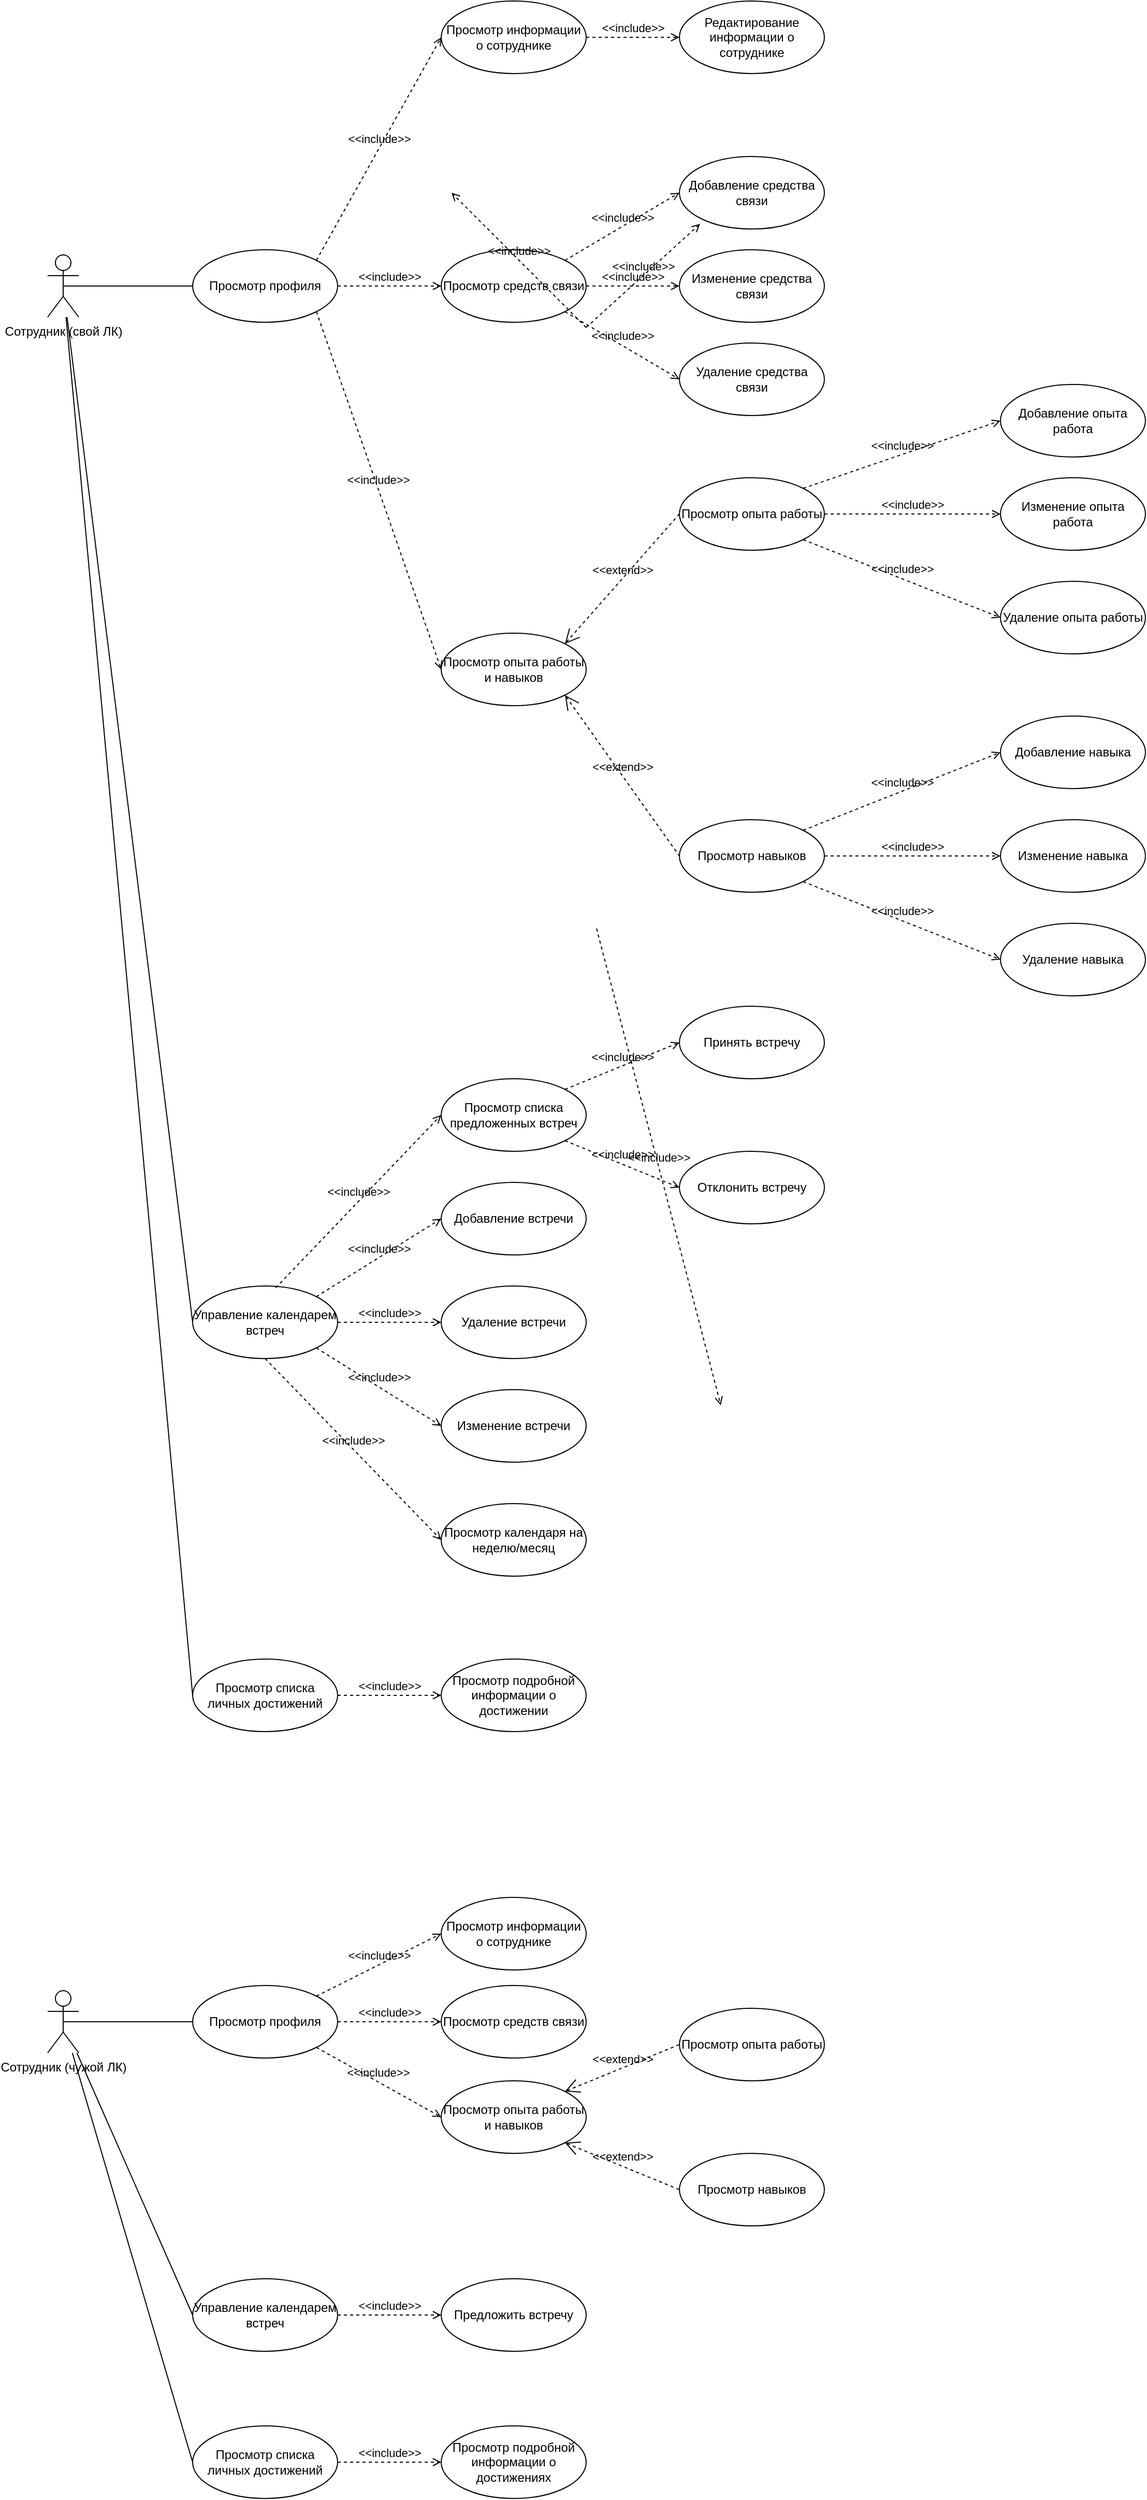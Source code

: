<mxfile>
    <diagram name="Страница — 1" id="6D_wEND17thWg54xiyXQ">
        <mxGraphModel dx="1029" dy="816" grid="1" gridSize="10" guides="1" tooltips="1" connect="1" arrows="1" fold="1" page="1" pageScale="1" pageWidth="827" pageHeight="1169" math="0" shadow="0">
            <root>
                <mxCell id="0"/>
                <mxCell id="1" parent="0"/>
                <mxCell id="50" style="edgeStyle=none;html=1;entryX=0;entryY=0.5;entryDx=0;entryDy=0;endArrow=none;endFill=0;" edge="1" parent="1" source="sTOlMVgeT1HYII_DFmIz-1" target="sTOlMVgeT1HYII_DFmIz-27">
                    <mxGeometry relative="1" as="geometry"/>
                </mxCell>
                <mxCell id="51" style="edgeStyle=none;html=1;entryX=0;entryY=0.5;entryDx=0;entryDy=0;endArrow=none;endFill=0;" edge="1" parent="1" source="sTOlMVgeT1HYII_DFmIz-1" target="sTOlMVgeT1HYII_DFmIz-36">
                    <mxGeometry relative="1" as="geometry"/>
                </mxCell>
                <mxCell id="sTOlMVgeT1HYII_DFmIz-1" value="Сотрудник (свой ЛК)" style="shape=umlActor;html=1;verticalLabelPosition=bottom;verticalAlign=top;align=center;" parent="1" vertex="1">
                    <mxGeometry x="50" y="315" width="30" height="60" as="geometry"/>
                </mxCell>
                <mxCell id="sTOlMVgeT1HYII_DFmIz-3" value="Просмотр профиля" style="ellipse;whiteSpace=wrap;html=1;" parent="1" vertex="1">
                    <mxGeometry x="190" y="310" width="140" height="70" as="geometry"/>
                </mxCell>
                <mxCell id="sTOlMVgeT1HYII_DFmIz-9" value="Просмотр информации о сотруднике" style="ellipse;whiteSpace=wrap;html=1;" parent="1" vertex="1">
                    <mxGeometry x="430" y="70" width="140" height="70" as="geometry"/>
                </mxCell>
                <mxCell id="sTOlMVgeT1HYII_DFmIz-10" value="&amp;lt;&amp;lt;include&amp;gt;&amp;gt;" style="edgeStyle=none;html=1;endArrow=open;verticalAlign=bottom;dashed=1;labelBackgroundColor=none;rounded=0;exitX=1;exitY=0;exitDx=0;exitDy=0;entryX=0;entryY=0.5;entryDx=0;entryDy=0;" parent="1" source="sTOlMVgeT1HYII_DFmIz-3" target="sTOlMVgeT1HYII_DFmIz-9" edge="1">
                    <mxGeometry width="160" relative="1" as="geometry">
                        <mxPoint x="330" y="580" as="sourcePoint"/>
                        <mxPoint x="490" y="580" as="targetPoint"/>
                    </mxGeometry>
                </mxCell>
                <mxCell id="sTOlMVgeT1HYII_DFmIz-18" value="Просмотр&amp;nbsp;средств связи" style="ellipse;whiteSpace=wrap;html=1;" parent="1" vertex="1">
                    <mxGeometry x="430" y="310" width="140" height="70" as="geometry"/>
                </mxCell>
                <mxCell id="sTOlMVgeT1HYII_DFmIz-19" value="&amp;lt;&amp;lt;include&amp;gt;&amp;gt;" style="edgeStyle=none;html=1;endArrow=open;verticalAlign=bottom;dashed=1;labelBackgroundColor=none;rounded=0;exitX=1;exitY=0.5;exitDx=0;exitDy=0;entryX=0;entryY=0.5;entryDx=0;entryDy=0;" parent="1" source="sTOlMVgeT1HYII_DFmIz-3" target="sTOlMVgeT1HYII_DFmIz-18" edge="1">
                    <mxGeometry width="160" relative="1" as="geometry">
                        <mxPoint x="340" y="185" as="sourcePoint"/>
                        <mxPoint x="500" y="425" as="targetPoint"/>
                    </mxGeometry>
                </mxCell>
                <mxCell id="sTOlMVgeT1HYII_DFmIz-27" value="Управление календарем встреч" style="ellipse;whiteSpace=wrap;html=1;" parent="1" vertex="1">
                    <mxGeometry x="190" y="1310" width="140" height="70" as="geometry"/>
                </mxCell>
                <mxCell id="sTOlMVgeT1HYII_DFmIz-28" value="Изменение встречи" style="ellipse;whiteSpace=wrap;html=1;" parent="1" vertex="1">
                    <mxGeometry x="430" y="1410" width="140" height="70" as="geometry"/>
                </mxCell>
                <mxCell id="sTOlMVgeT1HYII_DFmIz-29" value="Удаление встречи" style="ellipse;whiteSpace=wrap;html=1;" parent="1" vertex="1">
                    <mxGeometry x="430" y="1310" width="140" height="70" as="geometry"/>
                </mxCell>
                <mxCell id="sTOlMVgeT1HYII_DFmIz-30" value="Добавление встречи" style="ellipse;whiteSpace=wrap;html=1;" parent="1" vertex="1">
                    <mxGeometry x="430" y="1210" width="140" height="70" as="geometry"/>
                </mxCell>
                <mxCell id="sTOlMVgeT1HYII_DFmIz-31" value="Просмотр календаря на неделю/месяц" style="ellipse;whiteSpace=wrap;html=1;" parent="1" vertex="1">
                    <mxGeometry x="430" y="1520" width="140" height="70" as="geometry"/>
                </mxCell>
                <mxCell id="sTOlMVgeT1HYII_DFmIz-32" value="&amp;lt;&amp;lt;include&amp;gt;&amp;gt;" style="edgeStyle=none;html=1;endArrow=open;verticalAlign=bottom;dashed=1;labelBackgroundColor=none;rounded=0;exitX=1;exitY=0;exitDx=0;exitDy=0;entryX=0;entryY=0.5;entryDx=0;entryDy=0;" parent="1" source="sTOlMVgeT1HYII_DFmIz-27" target="sTOlMVgeT1HYII_DFmIz-30" edge="1">
                    <mxGeometry width="160" relative="1" as="geometry">
                        <mxPoint x="330" y="935" as="sourcePoint"/>
                        <mxPoint x="450" y="975" as="targetPoint"/>
                    </mxGeometry>
                </mxCell>
                <mxCell id="sTOlMVgeT1HYII_DFmIz-33" value="&amp;lt;&amp;lt;include&amp;gt;&amp;gt;" style="edgeStyle=none;html=1;endArrow=open;verticalAlign=bottom;dashed=1;labelBackgroundColor=none;rounded=0;exitX=1;exitY=0.5;exitDx=0;exitDy=0;entryX=0;entryY=0.5;entryDx=0;entryDy=0;" parent="1" source="sTOlMVgeT1HYII_DFmIz-27" target="sTOlMVgeT1HYII_DFmIz-29" edge="1">
                    <mxGeometry width="160" relative="1" as="geometry">
                        <mxPoint x="330" y="1225" as="sourcePoint"/>
                        <mxPoint x="450" y="1075" as="targetPoint"/>
                    </mxGeometry>
                </mxCell>
                <mxCell id="sTOlMVgeT1HYII_DFmIz-34" value="&amp;lt;&amp;lt;include&amp;gt;&amp;gt;" style="edgeStyle=none;html=1;endArrow=open;verticalAlign=bottom;dashed=1;labelBackgroundColor=none;rounded=0;exitX=1;exitY=1;exitDx=0;exitDy=0;entryX=0;entryY=0.5;entryDx=0;entryDy=0;" parent="1" source="sTOlMVgeT1HYII_DFmIz-27" target="sTOlMVgeT1HYII_DFmIz-28" edge="1">
                    <mxGeometry width="160" relative="1" as="geometry">
                        <mxPoint x="340" y="1235" as="sourcePoint"/>
                        <mxPoint x="460" y="1085" as="targetPoint"/>
                    </mxGeometry>
                </mxCell>
                <mxCell id="sTOlMVgeT1HYII_DFmIz-35" value="&amp;lt;&amp;lt;include&amp;gt;&amp;gt;" style="edgeStyle=none;html=1;endArrow=open;verticalAlign=bottom;dashed=1;labelBackgroundColor=none;rounded=0;entryX=0;entryY=0.5;entryDx=0;entryDy=0;exitX=0.5;exitY=1;exitDx=0;exitDy=0;" parent="1" source="sTOlMVgeT1HYII_DFmIz-27" target="sTOlMVgeT1HYII_DFmIz-31" edge="1">
                    <mxGeometry width="160" relative="1" as="geometry">
                        <mxPoint x="260" y="1220" as="sourcePoint"/>
                        <mxPoint x="470" y="1095" as="targetPoint"/>
                    </mxGeometry>
                </mxCell>
                <mxCell id="sTOlMVgeT1HYII_DFmIz-36" value="Просмотр списка личных достижений" style="ellipse;whiteSpace=wrap;html=1;" parent="1" vertex="1">
                    <mxGeometry x="190" y="1670" width="140" height="70" as="geometry"/>
                </mxCell>
                <mxCell id="sTOlMVgeT1HYII_DFmIz-37" value="Просмотр подробной информации о достижении" style="ellipse;whiteSpace=wrap;html=1;" parent="1" vertex="1">
                    <mxGeometry x="430" y="1670" width="140" height="70" as="geometry"/>
                </mxCell>
                <mxCell id="sTOlMVgeT1HYII_DFmIz-40" value="&amp;lt;&amp;lt;include&amp;gt;&amp;gt;" style="edgeStyle=none;html=1;endArrow=open;verticalAlign=bottom;dashed=1;labelBackgroundColor=none;rounded=0;exitX=1;exitY=0.5;exitDx=0;exitDy=0;entryX=0;entryY=0.5;entryDx=0;entryDy=0;" parent="1" source="sTOlMVgeT1HYII_DFmIz-36" target="sTOlMVgeT1HYII_DFmIz-37" edge="1">
                    <mxGeometry width="160" relative="1" as="geometry">
                        <mxPoint x="340" y="1365" as="sourcePoint"/>
                        <mxPoint x="410" y="1650" as="targetPoint"/>
                    </mxGeometry>
                </mxCell>
                <mxCell id="sTOlMVgeT1HYII_DFmIz-48" value="&amp;lt;&amp;lt;include&amp;gt;&amp;gt;" style="edgeStyle=none;html=1;endArrow=open;verticalAlign=bottom;dashed=1;labelBackgroundColor=none;rounded=0;exitX=1;exitY=0.5;exitDx=0;exitDy=0;entryX=0;entryY=0.5;entryDx=0;entryDy=0;" parent="1" target="sTOlMVgeT1HYII_DFmIz-47" edge="1">
                    <mxGeometry x="-0.007" width="160" relative="1" as="geometry">
                        <mxPoint x="570.0" y="385" as="sourcePoint"/>
                        <mxPoint x="440" y="255" as="targetPoint"/>
                        <mxPoint as="offset"/>
                    </mxGeometry>
                </mxCell>
                <mxCell id="sTOlMVgeT1HYII_DFmIz-49" value="&amp;lt;&amp;lt;include&amp;gt;&amp;gt;" style="edgeStyle=none;html=1;endArrow=open;verticalAlign=bottom;dashed=1;labelBackgroundColor=none;rounded=0;exitX=1;exitY=0.5;exitDx=0;exitDy=0;entryX=0;entryY=0.5;entryDx=0;entryDy=0;" parent="1" target="sTOlMVgeT1HYII_DFmIz-46" edge="1">
                    <mxGeometry x="-0.007" width="160" relative="1" as="geometry">
                        <mxPoint x="570.0" y="385" as="sourcePoint"/>
                        <mxPoint x="680" y="285" as="targetPoint"/>
                        <mxPoint as="offset"/>
                    </mxGeometry>
                </mxCell>
                <mxCell id="sTOlMVgeT1HYII_DFmIz-69" value="&amp;lt;&amp;lt;include&amp;gt;&amp;gt;" style="edgeStyle=none;html=1;endArrow=open;verticalAlign=bottom;dashed=1;labelBackgroundColor=none;rounded=0;exitX=1;exitY=0.5;exitDx=0;exitDy=0;entryX=0;entryY=0.5;entryDx=0;entryDy=0;" parent="1" source="sTOlMVgeT1HYII_DFmIz-65" edge="1">
                    <mxGeometry width="160" relative="1" as="geometry">
                        <mxPoint x="580" y="965" as="sourcePoint"/>
                        <mxPoint x="700" y="1425.0" as="targetPoint"/>
                    </mxGeometry>
                </mxCell>
                <mxCell id="sTOlMVgeT1HYII_DFmIz-71" value="" style="edgeStyle=none;html=1;endArrow=none;verticalAlign=bottom;rounded=0;exitX=0.5;exitY=0.5;exitDx=0;exitDy=0;exitPerimeter=0;entryX=0;entryY=0.5;entryDx=0;entryDy=0;" parent="1" source="sTOlMVgeT1HYII_DFmIz-1" target="sTOlMVgeT1HYII_DFmIz-3" edge="1">
                    <mxGeometry width="160" relative="1" as="geometry">
                        <mxPoint x="530" y="640" as="sourcePoint"/>
                        <mxPoint x="690" y="640" as="targetPoint"/>
                    </mxGeometry>
                </mxCell>
                <mxCell id="14" value="&amp;lt;&amp;lt;include&amp;gt;&amp;gt;" style="html=1;verticalAlign=bottom;labelBackgroundColor=none;endArrow=open;endFill=0;dashed=1;exitX=1;exitY=0;exitDx=0;exitDy=0;entryX=0;entryY=0.5;entryDx=0;entryDy=0;" edge="1" parent="1" source="sTOlMVgeT1HYII_DFmIz-18" target="15">
                    <mxGeometry width="160" relative="1" as="geometry">
                        <mxPoint x="600" y="564.5" as="sourcePoint"/>
                        <mxPoint x="650" y="590" as="targetPoint"/>
                    </mxGeometry>
                </mxCell>
                <mxCell id="15" value="Добавление средства связи" style="ellipse;whiteSpace=wrap;html=1;" vertex="1" parent="1">
                    <mxGeometry x="660" y="220" width="140" height="70" as="geometry"/>
                </mxCell>
                <mxCell id="16" value="&amp;lt;&amp;lt;include&amp;gt;&amp;gt;" style="html=1;verticalAlign=bottom;labelBackgroundColor=none;endArrow=open;endFill=0;dashed=1;exitX=1;exitY=0.5;exitDx=0;exitDy=0;entryX=0;entryY=0.5;entryDx=0;entryDy=0;" edge="1" parent="1" source="sTOlMVgeT1HYII_DFmIz-18" target="17">
                    <mxGeometry width="160" relative="1" as="geometry">
                        <mxPoint x="570" y="640" as="sourcePoint"/>
                        <mxPoint x="670" y="635" as="targetPoint"/>
                    </mxGeometry>
                </mxCell>
                <mxCell id="17" value="Изменение средства связи" style="ellipse;whiteSpace=wrap;html=1;" vertex="1" parent="1">
                    <mxGeometry x="660" y="310" width="140" height="70" as="geometry"/>
                </mxCell>
                <mxCell id="19" value="Удаление средства связи" style="ellipse;whiteSpace=wrap;html=1;" vertex="1" parent="1">
                    <mxGeometry x="660" y="400" width="140" height="70" as="geometry"/>
                </mxCell>
                <mxCell id="20" value="&amp;lt;&amp;lt;include&amp;gt;&amp;gt;" style="html=1;verticalAlign=bottom;labelBackgroundColor=none;endArrow=open;endFill=0;dashed=1;exitX=1;exitY=1;exitDx=0;exitDy=0;entryX=0;entryY=0.5;entryDx=0;entryDy=0;" edge="1" parent="1" source="sTOlMVgeT1HYII_DFmIz-18" target="19">
                    <mxGeometry width="160" relative="1" as="geometry">
                        <mxPoint x="585" y="690" as="sourcePoint"/>
                        <mxPoint x="685" y="690" as="targetPoint"/>
                    </mxGeometry>
                </mxCell>
                <mxCell id="21" value="Просмотр опыта работы и навыков&lt;br&gt;" style="ellipse;whiteSpace=wrap;html=1;" vertex="1" parent="1">
                    <mxGeometry x="430" y="680" width="140" height="70" as="geometry"/>
                </mxCell>
                <mxCell id="22" value="&amp;lt;&amp;lt;include&amp;gt;&amp;gt;" style="edgeStyle=none;html=1;endArrow=open;verticalAlign=bottom;dashed=1;labelBackgroundColor=none;rounded=0;entryX=0;entryY=0.5;entryDx=0;entryDy=0;exitX=1;exitY=1;exitDx=0;exitDy=0;" edge="1" parent="1" target="21" source="sTOlMVgeT1HYII_DFmIz-3">
                    <mxGeometry x="-0.007" width="160" relative="1" as="geometry">
                        <mxPoint x="260" y="880" as="sourcePoint"/>
                        <mxPoint x="427" y="745" as="targetPoint"/>
                        <mxPoint as="offset"/>
                    </mxGeometry>
                </mxCell>
                <mxCell id="25" value="&amp;lt;&amp;lt;include&amp;gt;&amp;gt;" style="html=1;verticalAlign=bottom;labelBackgroundColor=none;endArrow=open;endFill=0;dashed=1;exitX=1;exitY=0.5;exitDx=0;exitDy=0;entryX=0;entryY=0.5;entryDx=0;entryDy=0;" edge="1" parent="1" target="26" source="sTOlMVgeT1HYII_DFmIz-9">
                    <mxGeometry width="160" relative="1" as="geometry">
                        <mxPoint x="550.0" y="95" as="sourcePoint"/>
                        <mxPoint x="660" y="435" as="targetPoint"/>
                    </mxGeometry>
                </mxCell>
                <mxCell id="26" value="Редактирование информации о сотруднике" style="ellipse;whiteSpace=wrap;html=1;" vertex="1" parent="1">
                    <mxGeometry x="660" y="70" width="140" height="70" as="geometry"/>
                </mxCell>
                <mxCell id="29" value="&amp;lt;&amp;lt;extend&amp;gt;&amp;gt;" style="edgeStyle=none;html=1;startArrow=open;endArrow=none;startSize=12;verticalAlign=bottom;dashed=1;labelBackgroundColor=none;exitX=1;exitY=0;exitDx=0;exitDy=0;entryX=0;entryY=0.5;entryDx=0;entryDy=0;" edge="1" parent="1" source="21" target="31">
                    <mxGeometry width="160" relative="1" as="geometry">
                        <mxPoint x="540" y="430" as="sourcePoint"/>
                        <mxPoint x="710" y="475" as="targetPoint"/>
                    </mxGeometry>
                </mxCell>
                <mxCell id="30" value="&amp;lt;&amp;lt;extend&amp;gt;&amp;gt;" style="edgeStyle=none;html=1;startArrow=open;endArrow=none;startSize=12;verticalAlign=bottom;dashed=1;labelBackgroundColor=none;exitX=1;exitY=1;exitDx=0;exitDy=0;entryX=0;entryY=0.5;entryDx=0;entryDy=0;" edge="1" parent="1" source="21" target="32">
                    <mxGeometry width="160" relative="1" as="geometry">
                        <mxPoint x="550" y="520" as="sourcePoint"/>
                        <mxPoint x="710" y="560" as="targetPoint"/>
                    </mxGeometry>
                </mxCell>
                <mxCell id="31" value="Просмотр опыта работы" style="ellipse;whiteSpace=wrap;html=1;" vertex="1" parent="1">
                    <mxGeometry x="660" y="530" width="140" height="70" as="geometry"/>
                </mxCell>
                <mxCell id="32" value="Просмотр навыков" style="ellipse;whiteSpace=wrap;html=1;" vertex="1" parent="1">
                    <mxGeometry x="660" y="860" width="140" height="70" as="geometry"/>
                </mxCell>
                <mxCell id="33" value="Добавление опыта работа" style="ellipse;whiteSpace=wrap;html=1;" vertex="1" parent="1">
                    <mxGeometry x="970" y="440" width="140" height="70" as="geometry"/>
                </mxCell>
                <mxCell id="34" value="Изменение опыта работа" style="ellipse;whiteSpace=wrap;html=1;" vertex="1" parent="1">
                    <mxGeometry x="970" y="530" width="140" height="70" as="geometry"/>
                </mxCell>
                <mxCell id="35" value="Удаление опыта работы" style="ellipse;whiteSpace=wrap;html=1;" vertex="1" parent="1">
                    <mxGeometry x="970" y="630" width="140" height="70" as="geometry"/>
                </mxCell>
                <mxCell id="36" value="&amp;lt;&amp;lt;include&amp;gt;&amp;gt;" style="html=1;verticalAlign=bottom;labelBackgroundColor=none;endArrow=open;endFill=0;dashed=1;exitX=1;exitY=1;exitDx=0;exitDy=0;entryX=0;entryY=0.5;entryDx=0;entryDy=0;" edge="1" parent="1" source="31" target="35">
                    <mxGeometry width="160" relative="1" as="geometry">
                        <mxPoint x="799.999" y="479.536" as="sourcePoint"/>
                        <mxPoint x="910.08" y="550" as="targetPoint"/>
                    </mxGeometry>
                </mxCell>
                <mxCell id="37" value="&amp;lt;&amp;lt;include&amp;gt;&amp;gt;" style="html=1;verticalAlign=bottom;labelBackgroundColor=none;endArrow=open;endFill=0;dashed=1;exitX=1;exitY=0.5;exitDx=0;exitDy=0;entryX=0;entryY=0.5;entryDx=0;entryDy=0;" edge="1" parent="1" source="31" target="34">
                    <mxGeometry width="160" relative="1" as="geometry">
                        <mxPoint x="800" y="410" as="sourcePoint"/>
                        <mxPoint x="870" y="490.0" as="targetPoint"/>
                    </mxGeometry>
                </mxCell>
                <mxCell id="38" value="&amp;lt;&amp;lt;include&amp;gt;&amp;gt;" style="html=1;verticalAlign=bottom;labelBackgroundColor=none;endArrow=open;endFill=0;dashed=1;exitX=1;exitY=0;exitDx=0;exitDy=0;entryX=0;entryY=0.5;entryDx=0;entryDy=0;" edge="1" parent="1" source="31" target="33">
                    <mxGeometry width="160" relative="1" as="geometry">
                        <mxPoint x="800" y="405" as="sourcePoint"/>
                        <mxPoint x="870" y="390" as="targetPoint"/>
                    </mxGeometry>
                </mxCell>
                <mxCell id="39" value="Добавление навыка" style="ellipse;whiteSpace=wrap;html=1;" vertex="1" parent="1">
                    <mxGeometry x="970" y="760" width="140" height="70" as="geometry"/>
                </mxCell>
                <mxCell id="40" value="Изменение навыка" style="ellipse;whiteSpace=wrap;html=1;" vertex="1" parent="1">
                    <mxGeometry x="970" y="860" width="140" height="70" as="geometry"/>
                </mxCell>
                <mxCell id="41" value="Удаление навыка" style="ellipse;whiteSpace=wrap;html=1;" vertex="1" parent="1">
                    <mxGeometry x="970" y="960" width="140" height="70" as="geometry"/>
                </mxCell>
                <mxCell id="45" value="&amp;lt;&amp;lt;include&amp;gt;&amp;gt;" style="html=1;verticalAlign=bottom;labelBackgroundColor=none;endArrow=open;endFill=0;dashed=1;exitX=1;exitY=1;exitDx=0;exitDy=0;entryX=0;entryY=0.5;entryDx=0;entryDy=0;" edge="1" parent="1" source="32" target="41">
                    <mxGeometry width="160" relative="1" as="geometry">
                        <mxPoint x="719.997" y="889.999" as="sourcePoint"/>
                        <mxPoint x="910.5" y="965.25" as="targetPoint"/>
                    </mxGeometry>
                </mxCell>
                <mxCell id="46" value="&amp;lt;&amp;lt;include&amp;gt;&amp;gt;" style="html=1;verticalAlign=bottom;labelBackgroundColor=none;endArrow=open;endFill=0;dashed=1;exitX=1;exitY=0;exitDx=0;exitDy=0;entryX=0;entryY=0.5;entryDx=0;entryDy=0;" edge="1" parent="1" source="32" target="39">
                    <mxGeometry width="160" relative="1" as="geometry">
                        <mxPoint x="789.997" y="699.999" as="sourcePoint"/>
                        <mxPoint x="980.5" y="775.25" as="targetPoint"/>
                    </mxGeometry>
                </mxCell>
                <mxCell id="47" value="&amp;lt;&amp;lt;include&amp;gt;&amp;gt;" style="html=1;verticalAlign=bottom;labelBackgroundColor=none;endArrow=open;endFill=0;dashed=1;exitX=1;exitY=0.5;exitDx=0;exitDy=0;entryX=0;entryY=0.5;entryDx=0;entryDy=0;" edge="1" parent="1" source="32" target="40">
                    <mxGeometry width="160" relative="1" as="geometry">
                        <mxPoint x="749.997" y="849.999" as="sourcePoint"/>
                        <mxPoint x="940.5" y="925.25" as="targetPoint"/>
                    </mxGeometry>
                </mxCell>
                <mxCell id="55" style="edgeStyle=none;html=1;entryX=0;entryY=0.5;entryDx=0;entryDy=0;endArrow=none;endFill=0;" edge="1" parent="1" source="56" target="71">
                    <mxGeometry relative="1" as="geometry"/>
                </mxCell>
                <mxCell id="114" style="edgeStyle=none;html=1;entryX=0;entryY=0.5;entryDx=0;entryDy=0;endArrow=none;endFill=0;" edge="1" parent="1" source="56" target="62">
                    <mxGeometry relative="1" as="geometry"/>
                </mxCell>
                <mxCell id="56" value="Сотрудник (чужой ЛК)" style="shape=umlActor;html=1;verticalLabelPosition=bottom;verticalAlign=top;align=center;rotation=0;" vertex="1" parent="1">
                    <mxGeometry x="50" y="1990" width="30" height="60" as="geometry"/>
                </mxCell>
                <mxCell id="57" value="Просмотр профиля" style="ellipse;whiteSpace=wrap;html=1;" vertex="1" parent="1">
                    <mxGeometry x="190" y="1985" width="140" height="70" as="geometry"/>
                </mxCell>
                <mxCell id="58" value="Просмотр информации о сотруднике" style="ellipse;whiteSpace=wrap;html=1;" vertex="1" parent="1">
                    <mxGeometry x="430" y="1900" width="140" height="70" as="geometry"/>
                </mxCell>
                <mxCell id="59" value="&amp;lt;&amp;lt;include&amp;gt;&amp;gt;" style="edgeStyle=none;html=1;endArrow=open;verticalAlign=bottom;dashed=1;labelBackgroundColor=none;rounded=0;exitX=1;exitY=0;exitDx=0;exitDy=0;entryX=0;entryY=0.5;entryDx=0;entryDy=0;" edge="1" parent="1" source="57" target="58">
                    <mxGeometry width="160" relative="1" as="geometry">
                        <mxPoint x="330" y="2427" as="sourcePoint"/>
                        <mxPoint x="490" y="2427" as="targetPoint"/>
                    </mxGeometry>
                </mxCell>
                <mxCell id="60" value="Просмотр&amp;nbsp;средств связи" style="ellipse;whiteSpace=wrap;html=1;" vertex="1" parent="1">
                    <mxGeometry x="430" y="1985" width="140" height="70" as="geometry"/>
                </mxCell>
                <mxCell id="61" value="&amp;lt;&amp;lt;include&amp;gt;&amp;gt;" style="edgeStyle=none;html=1;endArrow=open;verticalAlign=bottom;dashed=1;labelBackgroundColor=none;rounded=0;exitX=1;exitY=0.5;exitDx=0;exitDy=0;entryX=0;entryY=0.5;entryDx=0;entryDy=0;" edge="1" parent="1" source="57" target="60">
                    <mxGeometry width="160" relative="1" as="geometry">
                        <mxPoint x="340" y="2032" as="sourcePoint"/>
                        <mxPoint x="500" y="2272" as="targetPoint"/>
                    </mxGeometry>
                </mxCell>
                <mxCell id="62" value="Управление календарем встреч" style="ellipse;whiteSpace=wrap;html=1;" vertex="1" parent="1">
                    <mxGeometry x="190" y="2268" width="140" height="70" as="geometry"/>
                </mxCell>
                <mxCell id="65" value="Предложить встречу" style="ellipse;whiteSpace=wrap;html=1;" vertex="1" parent="1">
                    <mxGeometry x="430" y="2268" width="140" height="70" as="geometry"/>
                </mxCell>
                <mxCell id="67" value="&amp;lt;&amp;lt;include&amp;gt;&amp;gt;" style="edgeStyle=none;html=1;endArrow=open;verticalAlign=bottom;dashed=1;labelBackgroundColor=none;rounded=0;exitX=1;exitY=0.5;exitDx=0;exitDy=0;entryX=0;entryY=0.5;entryDx=0;entryDy=0;" edge="1" parent="1" source="62" target="65">
                    <mxGeometry width="160" relative="1" as="geometry">
                        <mxPoint x="340" y="2115" as="sourcePoint"/>
                        <mxPoint x="460" y="2155" as="targetPoint"/>
                    </mxGeometry>
                </mxCell>
                <mxCell id="71" value="Просмотр списка личных достижений" style="ellipse;whiteSpace=wrap;html=1;" vertex="1" parent="1">
                    <mxGeometry x="190" y="2410" width="140" height="70" as="geometry"/>
                </mxCell>
                <mxCell id="72" value="Просмотр подробной информации о достижениях" style="ellipse;whiteSpace=wrap;html=1;" vertex="1" parent="1">
                    <mxGeometry x="430" y="2410" width="140" height="70" as="geometry"/>
                </mxCell>
                <mxCell id="74" value="&amp;lt;&amp;lt;include&amp;gt;&amp;gt;" style="edgeStyle=none;html=1;endArrow=open;verticalAlign=bottom;dashed=1;labelBackgroundColor=none;rounded=0;exitX=1;exitY=0.5;exitDx=0;exitDy=0;entryX=0;entryY=0.5;entryDx=0;entryDy=0;" edge="1" parent="1" source="71" target="72">
                    <mxGeometry width="160" relative="1" as="geometry">
                        <mxPoint x="340" y="2125" as="sourcePoint"/>
                        <mxPoint x="410" y="2410" as="targetPoint"/>
                    </mxGeometry>
                </mxCell>
                <mxCell id="78" value="" style="edgeStyle=none;html=1;endArrow=none;verticalAlign=bottom;rounded=0;exitX=0.5;exitY=0.5;exitDx=0;exitDy=0;exitPerimeter=0;entryX=0;entryY=0.5;entryDx=0;entryDy=0;" edge="1" parent="1" source="56" target="57">
                    <mxGeometry width="160" relative="1" as="geometry">
                        <mxPoint x="65" y="1850" as="sourcePoint"/>
                        <mxPoint x="690" y="2320" as="targetPoint"/>
                    </mxGeometry>
                </mxCell>
                <mxCell id="85" value="Просмотр опыта работы и навыков&lt;br&gt;" style="ellipse;whiteSpace=wrap;html=1;" vertex="1" parent="1">
                    <mxGeometry x="430" y="2077" width="140" height="70" as="geometry"/>
                </mxCell>
                <mxCell id="86" value="&amp;lt;&amp;lt;include&amp;gt;&amp;gt;" style="edgeStyle=none;html=1;endArrow=open;verticalAlign=bottom;dashed=1;labelBackgroundColor=none;rounded=0;entryX=0;entryY=0.5;entryDx=0;entryDy=0;exitX=1;exitY=1;exitDx=0;exitDy=0;" edge="1" parent="1" source="57" target="85">
                    <mxGeometry x="-0.007" width="160" relative="1" as="geometry">
                        <mxPoint x="260" y="2727" as="sourcePoint"/>
                        <mxPoint x="427" y="2592" as="targetPoint"/>
                        <mxPoint as="offset"/>
                    </mxGeometry>
                </mxCell>
                <mxCell id="89" value="&amp;lt;&amp;lt;extend&amp;gt;&amp;gt;" style="edgeStyle=none;html=1;startArrow=open;endArrow=none;startSize=12;verticalAlign=bottom;dashed=1;labelBackgroundColor=none;exitX=1;exitY=0;exitDx=0;exitDy=0;entryX=0;entryY=0.5;entryDx=0;entryDy=0;" edge="1" parent="1" source="85" target="91">
                    <mxGeometry width="160" relative="1" as="geometry">
                        <mxPoint x="540" y="2277" as="sourcePoint"/>
                        <mxPoint x="710" y="2322" as="targetPoint"/>
                    </mxGeometry>
                </mxCell>
                <mxCell id="90" value="&amp;lt;&amp;lt;extend&amp;gt;&amp;gt;" style="edgeStyle=none;html=1;startArrow=open;endArrow=none;startSize=12;verticalAlign=bottom;dashed=1;labelBackgroundColor=none;exitX=1;exitY=1;exitDx=0;exitDy=0;entryX=0;entryY=0.5;entryDx=0;entryDy=0;" edge="1" parent="1" source="85" target="92">
                    <mxGeometry width="160" relative="1" as="geometry">
                        <mxPoint x="550" y="2367" as="sourcePoint"/>
                        <mxPoint x="710" y="2407" as="targetPoint"/>
                    </mxGeometry>
                </mxCell>
                <mxCell id="91" value="Просмотр опыта работы" style="ellipse;whiteSpace=wrap;html=1;" vertex="1" parent="1">
                    <mxGeometry x="660" y="2007" width="140" height="70" as="geometry"/>
                </mxCell>
                <mxCell id="92" value="Просмотр навыков" style="ellipse;whiteSpace=wrap;html=1;" vertex="1" parent="1">
                    <mxGeometry x="660" y="2147" width="140" height="70" as="geometry"/>
                </mxCell>
                <mxCell id="107" value="Просмотр списка предложенных встреч" style="ellipse;whiteSpace=wrap;html=1;" vertex="1" parent="1">
                    <mxGeometry x="430" y="1110" width="140" height="70" as="geometry"/>
                </mxCell>
                <mxCell id="108" value="&amp;lt;&amp;lt;include&amp;gt;&amp;gt;" style="edgeStyle=none;html=1;endArrow=open;verticalAlign=bottom;dashed=1;labelBackgroundColor=none;rounded=0;exitX=0.573;exitY=0.025;exitDx=0;exitDy=0;entryX=0;entryY=0.5;entryDx=0;entryDy=0;exitPerimeter=0;" edge="1" parent="1" source="sTOlMVgeT1HYII_DFmIz-27" target="107">
                    <mxGeometry width="160" relative="1" as="geometry">
                        <mxPoint x="259.997" y="1075.251" as="sourcePoint"/>
                        <mxPoint x="380.5" y="1070" as="targetPoint"/>
                    </mxGeometry>
                </mxCell>
                <mxCell id="109" value="Принять встречу" style="ellipse;whiteSpace=wrap;html=1;" vertex="1" parent="1">
                    <mxGeometry x="660" y="1040" width="140" height="70" as="geometry"/>
                </mxCell>
                <mxCell id="110" value="Отклонить встречу" style="ellipse;whiteSpace=wrap;html=1;" vertex="1" parent="1">
                    <mxGeometry x="660" y="1180" width="140" height="70" as="geometry"/>
                </mxCell>
                <mxCell id="111" value="&amp;lt;&amp;lt;include&amp;gt;&amp;gt;" style="edgeStyle=none;html=1;endArrow=open;verticalAlign=bottom;dashed=1;labelBackgroundColor=none;rounded=0;exitX=1;exitY=0;exitDx=0;exitDy=0;entryX=0;entryY=0.5;entryDx=0;entryDy=0;" edge="1" parent="1" source="107" target="109">
                    <mxGeometry width="160" relative="1" as="geometry">
                        <mxPoint x="509.997" y="1105.251" as="sourcePoint"/>
                        <mxPoint x="630.5" y="1000" as="targetPoint"/>
                    </mxGeometry>
                </mxCell>
                <mxCell id="112" value="&amp;lt;&amp;lt;include&amp;gt;&amp;gt;" style="edgeStyle=none;html=1;endArrow=open;verticalAlign=bottom;dashed=1;labelBackgroundColor=none;rounded=0;exitX=1;exitY=1;exitDx=0;exitDy=0;entryX=0;entryY=0.5;entryDx=0;entryDy=0;" edge="1" parent="1" source="107" target="110">
                    <mxGeometry width="160" relative="1" as="geometry">
                        <mxPoint x="559.497" y="1130.251" as="sourcePoint"/>
                        <mxPoint x="650" y="1085" as="targetPoint"/>
                    </mxGeometry>
                </mxCell>
            </root>
        </mxGraphModel>
    </diagram>
</mxfile>